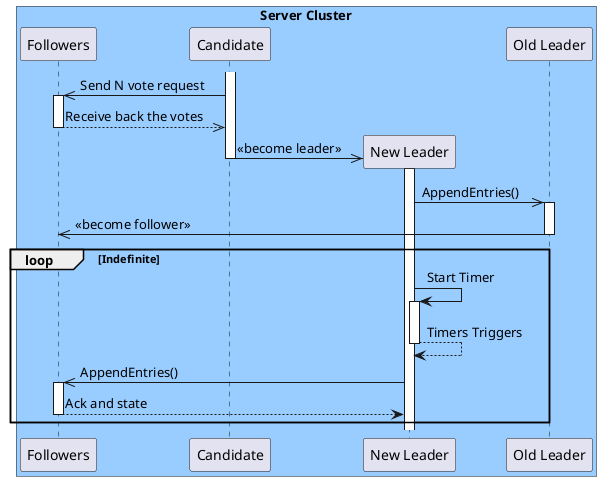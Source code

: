 @startuml
  box "Server Cluster" #99CCFF 
    participant "Followers" as Followers
    participant "Candidate" as Candidate
    participant "New Leader" as Leader
    participant "Old Leader" as OldLeader

  activate Candidate
  
  Candidate ->> Followers : Send N vote request
  activate Followers
  Followers -->> Candidate : Receive back the votes
  deactivate Followers
  
  Candidate ->> Leader ** : <<become leader>>
  deactivate Candidate
  activate Leader
  deactivate Candidate
  Leader ->> OldLeader : AppendEntries()
  activate OldLeader
  OldLeader ->> Followers: <<become follower>>
  deactivate OldLeader

  loop Indefinite
    Leader -> Leader ++ : Start Timer
    return Timers Triggers
    Leader ->> Followers : AppendEntries()
    activate Followers
    Followers --> Leader : Ack and state
    deactivate Followers
  end group
end box
@enduml